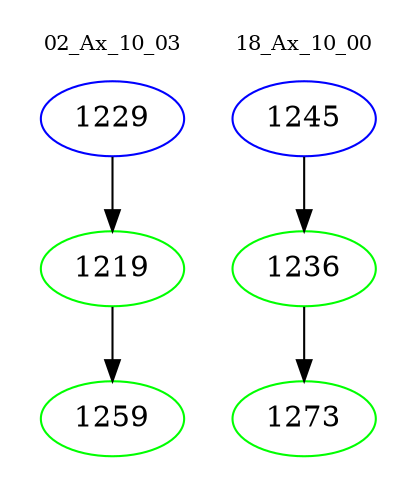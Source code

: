 digraph{
subgraph cluster_0 {
color = white
label = "02_Ax_10_03";
fontsize=10;
T0_1229 [label="1229", color="blue"]
T0_1229 -> T0_1219 [color="black"]
T0_1219 [label="1219", color="green"]
T0_1219 -> T0_1259 [color="black"]
T0_1259 [label="1259", color="green"]
}
subgraph cluster_1 {
color = white
label = "18_Ax_10_00";
fontsize=10;
T1_1245 [label="1245", color="blue"]
T1_1245 -> T1_1236 [color="black"]
T1_1236 [label="1236", color="green"]
T1_1236 -> T1_1273 [color="black"]
T1_1273 [label="1273", color="green"]
}
}
